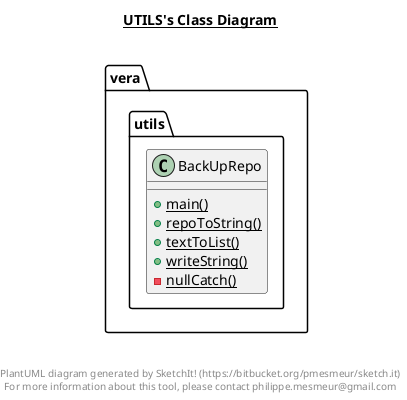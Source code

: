 @startuml

title __UTILS's Class Diagram__\n

  namespace vera {
    namespace utils {
      class vera.utils.BackUpRepo {
          {static} + main()
          {static} + repoToString()
          {static} + textToList()
          {static} + writeString()
          {static} - nullCatch()
      }
    }
  }
  



right footer


PlantUML diagram generated by SketchIt! (https://bitbucket.org/pmesmeur/sketch.it)
For more information about this tool, please contact philippe.mesmeur@gmail.com
endfooter

@enduml
